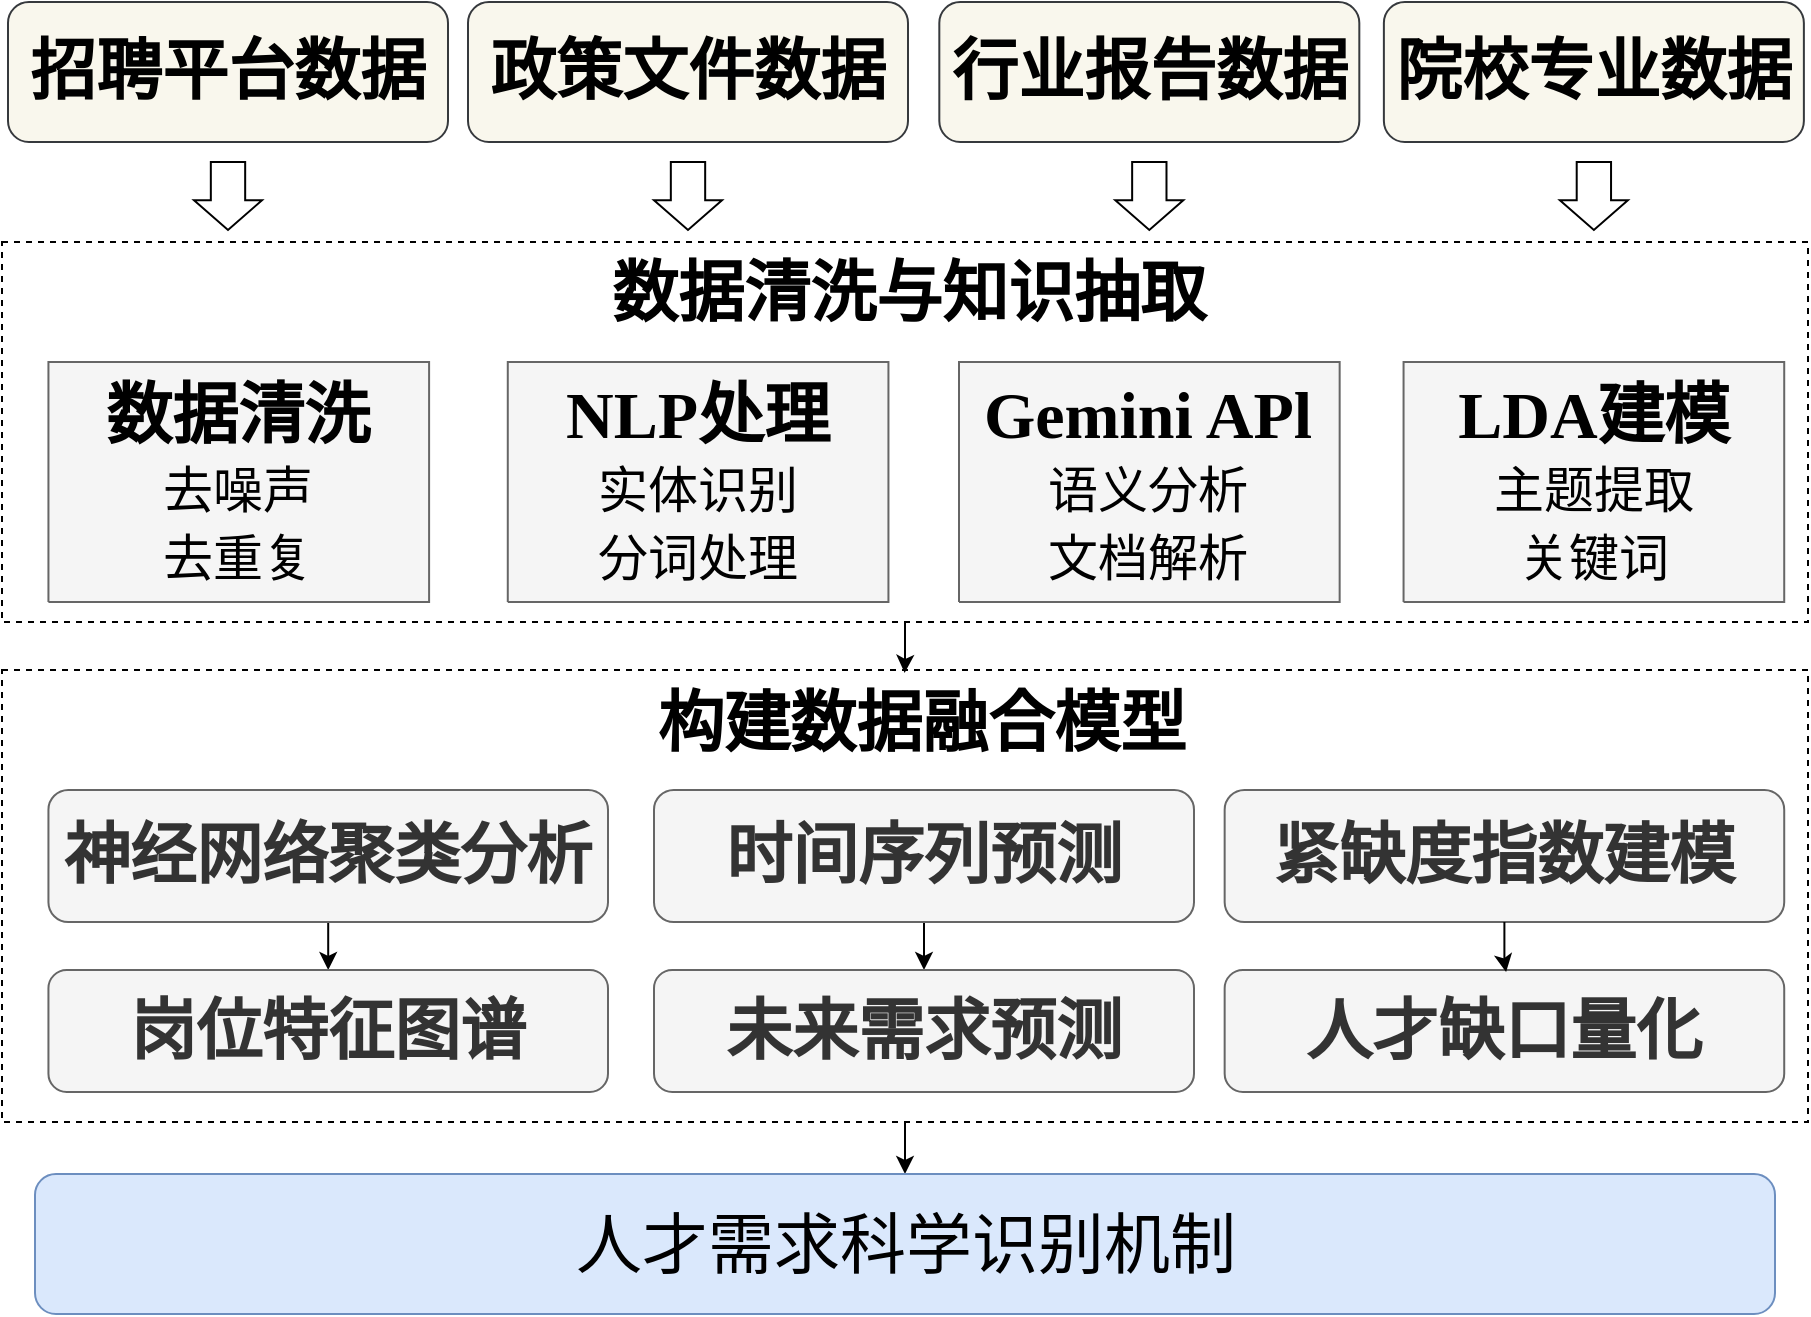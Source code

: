 <mxfile version="28.0.4">
  <diagram name="第 1 页" id="Yg_90ggBkmj9C00fmV8f">
    <mxGraphModel dx="413" dy="673" grid="1" gridSize="10" guides="1" tooltips="1" connect="1" arrows="1" fold="1" page="1" pageScale="1" pageWidth="827" pageHeight="1169" math="0" shadow="0">
      <root>
        <mxCell id="0" />
        <mxCell id="1" parent="0" />
        <mxCell id="aVr3TgQDZ5fMdV3m3wK9-50" style="edgeStyle=orthogonalEdgeStyle;rounded=0;orthogonalLoop=1;jettySize=auto;html=1;entryX=0.5;entryY=0;entryDx=0;entryDy=0;" edge="1" parent="1" source="aVr3TgQDZ5fMdV3m3wK9-45" target="aVr3TgQDZ5fMdV3m3wK9-44">
          <mxGeometry relative="1" as="geometry" />
        </mxCell>
        <mxCell id="aVr3TgQDZ5fMdV3m3wK9-45" value="" style="rounded=0;whiteSpace=wrap;html=1;fillStyle=hatch;dashed=1;" vertex="1" parent="1">
          <mxGeometry x="1140" y="494" width="903" height="226" as="geometry" />
        </mxCell>
        <mxCell id="aVr3TgQDZ5fMdV3m3wK9-31" value="" style="rounded=0;whiteSpace=wrap;html=1;fillStyle=hatch;dashed=1;" vertex="1" parent="1">
          <mxGeometry x="1140" y="280" width="903" height="190" as="geometry" />
        </mxCell>
        <mxCell id="aVr3TgQDZ5fMdV3m3wK9-10" value="&lt;div style=&quot;&quot;&gt;&lt;font face=&quot;SimSun&quot;&gt;&lt;span style=&quot;font-size: 33px;&quot;&gt;&lt;b&gt;招聘平台数据&lt;/b&gt;&lt;/span&gt;&lt;/font&gt;&lt;/div&gt;" style="rounded=1;whiteSpace=wrap;html=1;fillStyle=auto;fillColor=#f9f7ed;strokeColor=#36393d;" vertex="1" parent="1">
          <mxGeometry x="1143" y="160" width="220" height="70" as="geometry" />
        </mxCell>
        <mxCell id="aVr3TgQDZ5fMdV3m3wK9-11" value="&lt;div style=&quot;&quot;&gt;&lt;font face=&quot;SimSun&quot;&gt;&lt;span style=&quot;font-size: 33px;&quot;&gt;&lt;b&gt;政策文件数据&lt;/b&gt;&lt;/span&gt;&lt;/font&gt;&lt;/div&gt;" style="rounded=1;whiteSpace=wrap;html=1;fillStyle=auto;fillColor=#f9f7ed;strokeColor=#36393d;" vertex="1" parent="1">
          <mxGeometry x="1373" y="160" width="220" height="70" as="geometry" />
        </mxCell>
        <mxCell id="aVr3TgQDZ5fMdV3m3wK9-12" value="&lt;div style=&quot;&quot;&gt;&lt;font face=&quot;SimSun&quot;&gt;&lt;span style=&quot;font-size: 33px;&quot;&gt;&lt;b&gt;行业报告数据&lt;/b&gt;&lt;/span&gt;&lt;/font&gt;&lt;/div&gt;" style="rounded=1;whiteSpace=wrap;html=1;fillStyle=auto;fillColor=#f9f7ed;strokeColor=#36393d;" vertex="1" parent="1">
          <mxGeometry x="1608.66" y="160" width="210" height="70" as="geometry" />
        </mxCell>
        <mxCell id="aVr3TgQDZ5fMdV3m3wK9-13" value="" style="shape=singleArrow;direction=south;whiteSpace=wrap;html=1;fontFamily=Times New Roman;arrowWidth=0.505;arrowSize=0.437;rotation=0;" vertex="1" parent="1">
          <mxGeometry x="1236" y="240" width="34" height="34" as="geometry" />
        </mxCell>
        <mxCell id="aVr3TgQDZ5fMdV3m3wK9-14" value="" style="shape=singleArrow;direction=south;whiteSpace=wrap;html=1;fontFamily=Times New Roman;arrowWidth=0.505;arrowSize=0.437;rotation=0;" vertex="1" parent="1">
          <mxGeometry x="1466" y="240" width="34" height="34" as="geometry" />
        </mxCell>
        <mxCell id="aVr3TgQDZ5fMdV3m3wK9-15" value="" style="shape=singleArrow;direction=south;whiteSpace=wrap;html=1;fontFamily=Times New Roman;arrowWidth=0.505;arrowSize=0.437;rotation=0;" vertex="1" parent="1">
          <mxGeometry x="1918.94" y="240" width="34" height="34" as="geometry" />
        </mxCell>
        <mxCell id="aVr3TgQDZ5fMdV3m3wK9-21" value="&lt;div style=&quot;&quot;&gt;&lt;font face=&quot;SimSun&quot;&gt;&lt;span style=&quot;font-size: 33px;&quot;&gt;&lt;b&gt;院校专业数据&lt;/b&gt;&lt;/span&gt;&lt;/font&gt;&lt;/div&gt;" style="rounded=1;whiteSpace=wrap;html=1;fillStyle=auto;fillColor=#f9f7ed;strokeColor=#36393d;" vertex="1" parent="1">
          <mxGeometry x="1830.94" y="160" width="210" height="70" as="geometry" />
        </mxCell>
        <mxCell id="aVr3TgQDZ5fMdV3m3wK9-24" value="" style="shape=singleArrow;direction=south;whiteSpace=wrap;html=1;fontFamily=Times New Roman;arrowWidth=0.505;arrowSize=0.437;rotation=0;" vertex="1" parent="1">
          <mxGeometry x="1696.66" y="240" width="34" height="34" as="geometry" />
        </mxCell>
        <mxCell id="aVr3TgQDZ5fMdV3m3wK9-26" value="&lt;b style=&quot;forced-color-adjust: none; color: rgb(0, 0, 0); font-family: SimSun; font-size: 33px; font-style: normal; font-variant-ligatures: normal; font-variant-caps: normal; letter-spacing: normal; orphans: 2; text-align: center; text-indent: 0px; text-transform: none; widows: 2; word-spacing: 0px; -webkit-text-stroke-width: 0px; white-space: normal; text-decoration-thickness: initial; text-decoration-style: initial; text-decoration-color: initial; background-color: light-dark(#ffffff, var(--ge-dark-color, #121212));&quot;&gt;数据清洗与知识抽取&lt;/b&gt;" style="text;whiteSpace=wrap;html=1;" vertex="1" parent="1">
          <mxGeometry x="1443.22" y="280" width="500" height="60" as="geometry" />
        </mxCell>
        <UserObject label="&lt;div&gt;&lt;span style=&quot;background-color: transparent; font-size: 33px;&quot;&gt;&lt;font face=&quot;SimSun&quot; color=&quot;#000000&quot;&gt;&lt;b&gt;NLP处理&lt;/b&gt;&lt;/font&gt;&lt;/span&gt;&lt;/div&gt;&lt;div&gt;&lt;font color=&quot;#000000&quot;&gt;&lt;span style=&quot;font-size: 25px;&quot;&gt;实体识别&lt;/span&gt;&lt;/font&gt;&lt;br&gt;&lt;span style=&quot;background-color: transparent; font-size: 25px;&quot;&gt;&lt;font color=&quot;#000000&quot;&gt;分词处理&lt;/font&gt;&lt;/span&gt;&lt;br&gt;&lt;/div&gt;" tags="背景" id="aVr3TgQDZ5fMdV3m3wK9-27">
          <mxCell style="verticalAlign=middle;align=center;overflow=width;vsdxID=4;fillColor=#f5f5f5;shape=stencil(nZBLDoAgDERP0z3SIyjew0SURgSD+Lu9kMZoXLhwN9O+tukAlrNpJg1SzDH4QW/URgNYgZTkjA4UkwJUgGXng+6DX1zLfmoymdXo17xh5zmRJ6Q42BWCfc2oJfdAr+Yv+AP9Cb7OJ3H/2JG1HNGz/84klThPVCc=);strokeColor=#666666;spacingTop=-1;spacingBottom=-1;spacingLeft=-1;spacingRight=-1;points=[];labelBackgroundColor=none;rounded=0;html=1;whiteSpace=wrap;fontSize=28;fontColor=#333333;" vertex="1" parent="1">
            <mxGeometry x="1392.89" y="340" width="190.33" height="120" as="geometry" />
          </mxCell>
        </UserObject>
        <UserObject label="&lt;div&gt;&lt;span style=&quot;background-color: transparent; font-size: 33px;&quot;&gt;&lt;font face=&quot;SimSun&quot; color=&quot;#000000&quot;&gt;&lt;b&gt;Gemini APl&lt;/b&gt;&lt;/font&gt;&lt;/span&gt;&lt;/div&gt;&lt;div&gt;&lt;font color=&quot;#000000&quot;&gt;&lt;span style=&quot;font-size: 25px;&quot;&gt;语义分析&lt;/span&gt;&lt;/font&gt;&lt;br&gt;&lt;span style=&quot;background-color: transparent; font-size: 25px;&quot;&gt;&lt;font color=&quot;#000000&quot;&gt;文档解析&lt;/font&gt;&lt;/span&gt;&lt;br&gt;&lt;/div&gt;" tags="背景" id="aVr3TgQDZ5fMdV3m3wK9-28">
          <mxCell style="verticalAlign=middle;align=center;overflow=width;vsdxID=4;fillColor=#f5f5f5;shape=stencil(nZBLDoAgDERP0z3SIyjew0SURgSD+Lu9kMZoXLhwN9O+tukAlrNpJg1SzDH4QW/URgNYgZTkjA4UkwJUgGXng+6DX1zLfmoymdXo17xh5zmRJ6Q42BWCfc2oJfdAr+Yv+AP9Cb7OJ3H/2JG1HNGz/84klThPVCc=);strokeColor=#666666;spacingTop=-1;spacingBottom=-1;spacingLeft=-1;spacingRight=-1;points=[];labelBackgroundColor=none;rounded=0;html=1;whiteSpace=wrap;fontSize=28;fontColor=#333333;" vertex="1" parent="1">
            <mxGeometry x="1618.5" y="340" width="190.33" height="120" as="geometry" />
          </mxCell>
        </UserObject>
        <UserObject label="&lt;div&gt;&lt;span style=&quot;background-color: transparent; font-size: 33px;&quot;&gt;&lt;font face=&quot;SimSun&quot; color=&quot;#000000&quot;&gt;&lt;b&gt;LDA建模&lt;/b&gt;&lt;/font&gt;&lt;/span&gt;&lt;/div&gt;&lt;div&gt;&lt;font color=&quot;#000000&quot;&gt;&lt;span style=&quot;font-size: 25px;&quot;&gt;主题提取&lt;/span&gt;&lt;/font&gt;&lt;br&gt;&lt;span style=&quot;background-color: transparent; font-size: 25px;&quot;&gt;&lt;font color=&quot;#000000&quot;&gt;关键词&lt;/font&gt;&lt;/span&gt;&lt;br&gt;&lt;/div&gt;" tags="背景" id="aVr3TgQDZ5fMdV3m3wK9-29">
          <mxCell style="verticalAlign=middle;align=center;overflow=width;vsdxID=4;fillColor=#f5f5f5;shape=stencil(nZBLDoAgDERP0z3SIyjew0SURgSD+Lu9kMZoXLhwN9O+tukAlrNpJg1SzDH4QW/URgNYgZTkjA4UkwJUgGXng+6DX1zLfmoymdXo17xh5zmRJ6Q42BWCfc2oJfdAr+Yv+AP9Cb7OJ3H/2JG1HNGz/84klThPVCc=);strokeColor=#666666;spacingTop=-1;spacingBottom=-1;spacingLeft=-1;spacingRight=-1;points=[];labelBackgroundColor=none;rounded=0;html=1;whiteSpace=wrap;fontSize=28;fontColor=#333333;" vertex="1" parent="1">
            <mxGeometry x="1840.78" y="340" width="190.33" height="120" as="geometry" />
          </mxCell>
        </UserObject>
        <UserObject label="&lt;div&gt;&lt;span style=&quot;background-color: transparent; font-size: 33px;&quot;&gt;&lt;font face=&quot;SimSun&quot; color=&quot;#000000&quot;&gt;&lt;b&gt;数据清洗&lt;/b&gt;&lt;/font&gt;&lt;/span&gt;&lt;/div&gt;&lt;div&gt;&lt;font color=&quot;#000000&quot;&gt;&lt;span style=&quot;font-size: 25px;&quot;&gt;去噪声&lt;/span&gt;&lt;/font&gt;&lt;br&gt;&lt;font color=&quot;#000000&quot;&gt;&lt;span style=&quot;font-size: 25px;&quot;&gt;去重复&lt;/span&gt;&lt;/font&gt;&lt;/div&gt;" tags="背景" id="aVr3TgQDZ5fMdV3m3wK9-30">
          <mxCell style="verticalAlign=middle;align=center;overflow=width;vsdxID=4;fillColor=#f5f5f5;shape=stencil(nZBLDoAgDERP0z3SIyjew0SURgSD+Lu9kMZoXLhwN9O+tukAlrNpJg1SzDH4QW/URgNYgZTkjA4UkwJUgGXng+6DX1zLfmoymdXo17xh5zmRJ6Q42BWCfc2oJfdAr+Yv+AP9Cb7OJ3H/2JG1HNGz/84klThPVCc=);strokeColor=#666666;spacingTop=-1;spacingBottom=-1;spacingLeft=-1;spacingRight=-1;points=[];labelBackgroundColor=none;rounded=0;html=1;whiteSpace=wrap;fontSize=28;fontColor=#333333;" vertex="1" parent="1">
            <mxGeometry x="1163.22" y="340" width="190.33" height="120" as="geometry" />
          </mxCell>
        </UserObject>
        <mxCell id="aVr3TgQDZ5fMdV3m3wK9-33" value="&lt;div style=&quot;text-align: center;&quot;&gt;&lt;span style=&quot;color: light-dark(rgb(0, 0, 0), rgb(255, 255, 255)); font-size: 33px; background-color: rgb(255, 255, 255);&quot;&gt;&lt;font face=&quot;SimSun&quot;&gt;&lt;b&gt;构建数据融合模型&lt;/b&gt;&lt;/font&gt;&lt;/span&gt;&lt;/div&gt;" style="text;whiteSpace=wrap;html=1;" vertex="1" parent="1">
          <mxGeometry x="1466" y="494" width="299.78" height="60" as="geometry" />
        </mxCell>
        <mxCell id="aVr3TgQDZ5fMdV3m3wK9-46" style="edgeStyle=orthogonalEdgeStyle;rounded=0;orthogonalLoop=1;jettySize=auto;html=1;entryX=0.5;entryY=0;entryDx=0;entryDy=0;" edge="1" parent="1" source="aVr3TgQDZ5fMdV3m3wK9-38" target="aVr3TgQDZ5fMdV3m3wK9-41">
          <mxGeometry relative="1" as="geometry" />
        </mxCell>
        <mxCell id="aVr3TgQDZ5fMdV3m3wK9-38" value="&lt;div style=&quot;&quot;&gt;&lt;span style=&quot;background-color: transparent; font-size: 33px;&quot;&gt;&lt;font face=&quot;SimSun&quot;&gt;&lt;b&gt;神经网络聚类分析&lt;/b&gt;&lt;/font&gt;&lt;/span&gt;&lt;/div&gt;" style="rounded=1;whiteSpace=wrap;html=1;fillStyle=auto;fillColor=#f5f5f5;strokeColor=#666666;fontColor=#333333;" vertex="1" parent="1">
          <mxGeometry x="1163.22" y="554" width="279.78" height="66" as="geometry" />
        </mxCell>
        <mxCell id="aVr3TgQDZ5fMdV3m3wK9-47" style="edgeStyle=orthogonalEdgeStyle;rounded=0;orthogonalLoop=1;jettySize=auto;html=1;entryX=0.5;entryY=0;entryDx=0;entryDy=0;" edge="1" parent="1" source="aVr3TgQDZ5fMdV3m3wK9-39" target="aVr3TgQDZ5fMdV3m3wK9-42">
          <mxGeometry relative="1" as="geometry" />
        </mxCell>
        <mxCell id="aVr3TgQDZ5fMdV3m3wK9-39" value="&lt;div style=&quot;&quot;&gt;&lt;span style=&quot;background-color: transparent; font-size: 33px;&quot;&gt;&lt;font face=&quot;SimSun&quot;&gt;&lt;b&gt;时间序列预测&lt;/b&gt;&lt;/font&gt;&lt;/span&gt;&lt;/div&gt;" style="rounded=1;whiteSpace=wrap;html=1;fillStyle=auto;fillColor=#f5f5f5;strokeColor=#666666;fontColor=#333333;" vertex="1" parent="1">
          <mxGeometry x="1466" y="554" width="270" height="66" as="geometry" />
        </mxCell>
        <mxCell id="aVr3TgQDZ5fMdV3m3wK9-40" value="&lt;div style=&quot;&quot;&gt;&lt;font face=&quot;SimSun&quot;&gt;&lt;span style=&quot;font-size: 33px;&quot;&gt;&lt;b&gt;紧缺度指数建模&lt;/b&gt;&lt;/span&gt;&lt;/font&gt;&lt;br&gt;&lt;/div&gt;" style="rounded=1;whiteSpace=wrap;html=1;fillStyle=auto;fillColor=#f5f5f5;strokeColor=#666666;fontColor=#333333;" vertex="1" parent="1">
          <mxGeometry x="1751.33" y="554" width="279.78" height="66" as="geometry" />
        </mxCell>
        <mxCell id="aVr3TgQDZ5fMdV3m3wK9-41" value="&lt;div style=&quot;&quot;&gt;&lt;font face=&quot;SimSun&quot;&gt;&lt;span style=&quot;font-size: 33px;&quot;&gt;&lt;b&gt;岗位特征图谱&lt;/b&gt;&lt;/span&gt;&lt;/font&gt;&lt;br&gt;&lt;/div&gt;" style="rounded=1;whiteSpace=wrap;html=1;fillStyle=auto;fillColor=#f5f5f5;strokeColor=#666666;fontColor=#333333;" vertex="1" parent="1">
          <mxGeometry x="1163.22" y="644" width="279.78" height="61" as="geometry" />
        </mxCell>
        <mxCell id="aVr3TgQDZ5fMdV3m3wK9-42" value="&lt;div style=&quot;&quot;&gt;&lt;font face=&quot;SimSun&quot;&gt;&lt;span style=&quot;font-size: 33px;&quot;&gt;&lt;b&gt;未来需求预测&lt;/b&gt;&lt;/span&gt;&lt;/font&gt;&lt;br&gt;&lt;/div&gt;" style="rounded=1;whiteSpace=wrap;html=1;fillStyle=auto;fillColor=#f5f5f5;strokeColor=#666666;fontColor=#333333;" vertex="1" parent="1">
          <mxGeometry x="1466" y="644" width="270" height="61" as="geometry" />
        </mxCell>
        <mxCell id="aVr3TgQDZ5fMdV3m3wK9-43" value="&lt;div style=&quot;&quot;&gt;&lt;font face=&quot;SimSun&quot;&gt;&lt;span style=&quot;font-size: 33px;&quot;&gt;&lt;b&gt;人才缺口量化&lt;/b&gt;&lt;/span&gt;&lt;/font&gt;&lt;br&gt;&lt;/div&gt;" style="rounded=1;whiteSpace=wrap;html=1;fillStyle=auto;fillColor=#f5f5f5;strokeColor=#666666;fontColor=#333333;" vertex="1" parent="1">
          <mxGeometry x="1751.33" y="644" width="279.78" height="61" as="geometry" />
        </mxCell>
        <mxCell id="aVr3TgQDZ5fMdV3m3wK9-44" value="&lt;span style=&quot;background-image: initial; background-position: initial; background-size: initial; background-repeat: initial; background-attachment: initial; background-origin: initial; background-clip: initial;&quot;&gt;&lt;font face=&quot;Helvetica&quot; style=&quot;font-size: 33px;&quot;&gt;人才需求科学识别机制&lt;/font&gt;&lt;/span&gt;" style="rounded=1;whiteSpace=wrap;html=1;fillColor=#dae8fc;strokeColor=#6c8ebf;" vertex="1" parent="1">
          <mxGeometry x="1156.5" y="746" width="870" height="70" as="geometry" />
        </mxCell>
        <mxCell id="aVr3TgQDZ5fMdV3m3wK9-48" style="edgeStyle=orthogonalEdgeStyle;rounded=0;orthogonalLoop=1;jettySize=auto;html=1;entryX=0.503;entryY=0.017;entryDx=0;entryDy=0;entryPerimeter=0;" edge="1" parent="1" source="aVr3TgQDZ5fMdV3m3wK9-40" target="aVr3TgQDZ5fMdV3m3wK9-43">
          <mxGeometry relative="1" as="geometry" />
        </mxCell>
        <mxCell id="aVr3TgQDZ5fMdV3m3wK9-49" style="edgeStyle=orthogonalEdgeStyle;rounded=0;orthogonalLoop=1;jettySize=auto;html=1;entryX=0.418;entryY=0.024;entryDx=0;entryDy=0;entryPerimeter=0;" edge="1" parent="1" source="aVr3TgQDZ5fMdV3m3wK9-31" target="aVr3TgQDZ5fMdV3m3wK9-33">
          <mxGeometry relative="1" as="geometry" />
        </mxCell>
      </root>
    </mxGraphModel>
  </diagram>
</mxfile>
